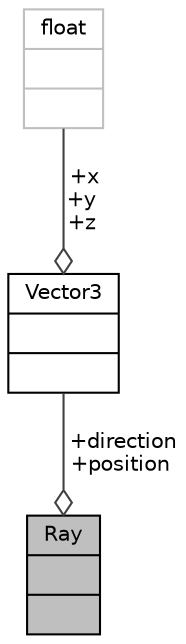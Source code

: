 digraph "Ray"
{
 // LATEX_PDF_SIZE
  edge [fontname="Helvetica",fontsize="10",labelfontname="Helvetica",labelfontsize="10"];
  node [fontname="Helvetica",fontsize="10",shape=record];
  Node1 [label="{Ray\n||}",height=0.2,width=0.4,color="black", fillcolor="grey75", style="filled", fontcolor="black",tooltip=" "];
  Node2 -> Node1 [color="grey25",fontsize="10",style="solid",label=" +direction\n+position" ,arrowhead="odiamond",fontname="Helvetica"];
  Node2 [label="{Vector3\n||}",height=0.2,width=0.4,color="black", fillcolor="white", style="filled",URL="$structVector3.html",tooltip=" "];
  Node3 -> Node2 [color="grey25",fontsize="10",style="solid",label=" +x\n+y\n+z" ,arrowhead="odiamond",fontname="Helvetica"];
  Node3 [label="{float\n||}",height=0.2,width=0.4,color="grey75", fillcolor="white", style="filled",tooltip=" "];
}
